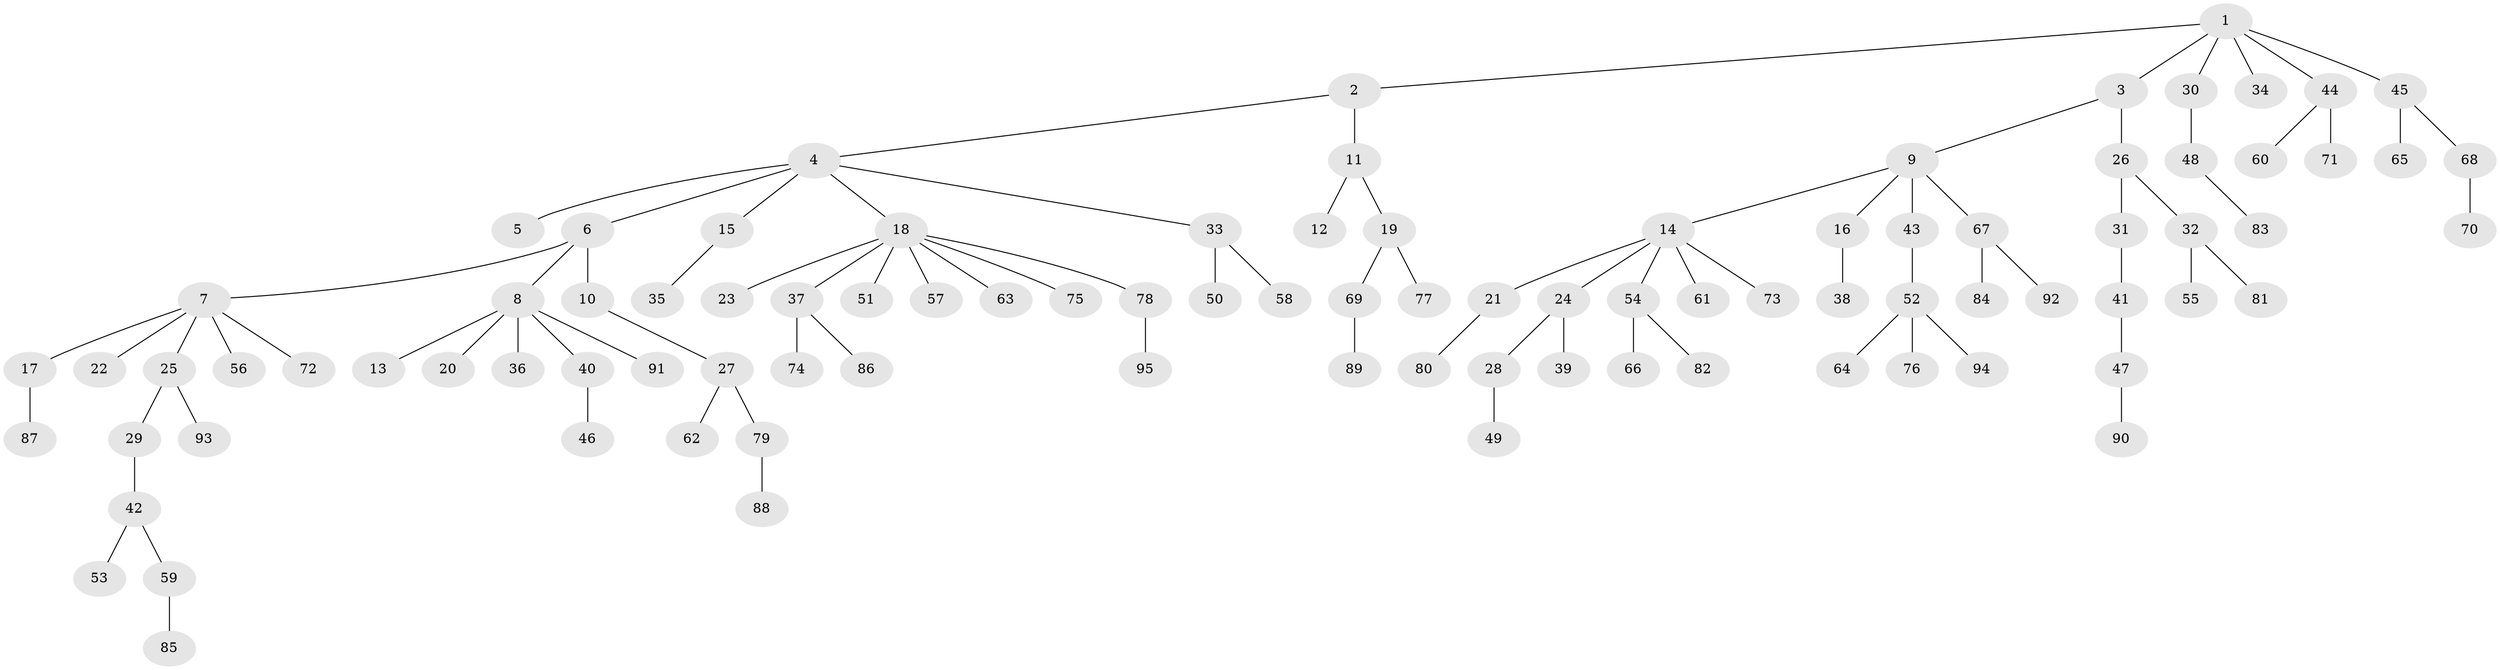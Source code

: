 // coarse degree distribution, {3: 0.04477611940298507, 5: 0.05970149253731343, 4: 0.029850746268656716, 6: 0.029850746268656716, 2: 0.31343283582089554, 1: 0.5074626865671642, 7: 0.014925373134328358}
// Generated by graph-tools (version 1.1) at 2025/37/03/04/25 23:37:18]
// undirected, 95 vertices, 94 edges
graph export_dot {
  node [color=gray90,style=filled];
  1;
  2;
  3;
  4;
  5;
  6;
  7;
  8;
  9;
  10;
  11;
  12;
  13;
  14;
  15;
  16;
  17;
  18;
  19;
  20;
  21;
  22;
  23;
  24;
  25;
  26;
  27;
  28;
  29;
  30;
  31;
  32;
  33;
  34;
  35;
  36;
  37;
  38;
  39;
  40;
  41;
  42;
  43;
  44;
  45;
  46;
  47;
  48;
  49;
  50;
  51;
  52;
  53;
  54;
  55;
  56;
  57;
  58;
  59;
  60;
  61;
  62;
  63;
  64;
  65;
  66;
  67;
  68;
  69;
  70;
  71;
  72;
  73;
  74;
  75;
  76;
  77;
  78;
  79;
  80;
  81;
  82;
  83;
  84;
  85;
  86;
  87;
  88;
  89;
  90;
  91;
  92;
  93;
  94;
  95;
  1 -- 2;
  1 -- 3;
  1 -- 30;
  1 -- 34;
  1 -- 44;
  1 -- 45;
  2 -- 4;
  2 -- 11;
  3 -- 9;
  3 -- 26;
  4 -- 5;
  4 -- 6;
  4 -- 15;
  4 -- 18;
  4 -- 33;
  6 -- 7;
  6 -- 8;
  6 -- 10;
  7 -- 17;
  7 -- 22;
  7 -- 25;
  7 -- 56;
  7 -- 72;
  8 -- 13;
  8 -- 20;
  8 -- 36;
  8 -- 40;
  8 -- 91;
  9 -- 14;
  9 -- 16;
  9 -- 43;
  9 -- 67;
  10 -- 27;
  11 -- 12;
  11 -- 19;
  14 -- 21;
  14 -- 24;
  14 -- 54;
  14 -- 61;
  14 -- 73;
  15 -- 35;
  16 -- 38;
  17 -- 87;
  18 -- 23;
  18 -- 37;
  18 -- 51;
  18 -- 57;
  18 -- 63;
  18 -- 75;
  18 -- 78;
  19 -- 69;
  19 -- 77;
  21 -- 80;
  24 -- 28;
  24 -- 39;
  25 -- 29;
  25 -- 93;
  26 -- 31;
  26 -- 32;
  27 -- 62;
  27 -- 79;
  28 -- 49;
  29 -- 42;
  30 -- 48;
  31 -- 41;
  32 -- 55;
  32 -- 81;
  33 -- 50;
  33 -- 58;
  37 -- 74;
  37 -- 86;
  40 -- 46;
  41 -- 47;
  42 -- 53;
  42 -- 59;
  43 -- 52;
  44 -- 60;
  44 -- 71;
  45 -- 65;
  45 -- 68;
  47 -- 90;
  48 -- 83;
  52 -- 64;
  52 -- 76;
  52 -- 94;
  54 -- 66;
  54 -- 82;
  59 -- 85;
  67 -- 84;
  67 -- 92;
  68 -- 70;
  69 -- 89;
  78 -- 95;
  79 -- 88;
}
